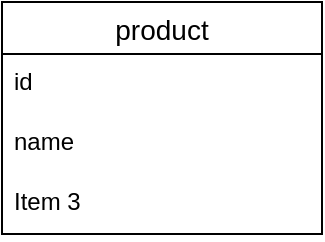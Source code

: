 <mxfile version="21.5.2" type="github">
  <diagram name="Страница 1" id="HL-aAaVnKxITwt3xPzuH">
    <mxGraphModel dx="954" dy="647" grid="1" gridSize="10" guides="1" tooltips="1" connect="1" arrows="1" fold="1" page="1" pageScale="1" pageWidth="827" pageHeight="1169" math="0" shadow="0">
      <root>
        <mxCell id="0" />
        <mxCell id="1" parent="0" />
        <mxCell id="Q9KGipde5ENm3PDk6Z-R-1" value="product" style="swimlane;fontStyle=0;childLayout=stackLayout;horizontal=1;startSize=26;horizontalStack=0;resizeParent=1;resizeParentMax=0;resizeLast=0;collapsible=1;marginBottom=0;align=center;fontSize=14;" vertex="1" parent="1">
          <mxGeometry x="160" y="240" width="160" height="116" as="geometry" />
        </mxCell>
        <mxCell id="Q9KGipde5ENm3PDk6Z-R-2" value="id" style="text;strokeColor=none;fillColor=none;spacingLeft=4;spacingRight=4;overflow=hidden;rotatable=0;points=[[0,0.5],[1,0.5]];portConstraint=eastwest;fontSize=12;whiteSpace=wrap;html=1;" vertex="1" parent="Q9KGipde5ENm3PDk6Z-R-1">
          <mxGeometry y="26" width="160" height="30" as="geometry" />
        </mxCell>
        <mxCell id="Q9KGipde5ENm3PDk6Z-R-3" value="name" style="text;strokeColor=none;fillColor=none;spacingLeft=4;spacingRight=4;overflow=hidden;rotatable=0;points=[[0,0.5],[1,0.5]];portConstraint=eastwest;fontSize=12;whiteSpace=wrap;html=1;" vertex="1" parent="Q9KGipde5ENm3PDk6Z-R-1">
          <mxGeometry y="56" width="160" height="30" as="geometry" />
        </mxCell>
        <mxCell id="Q9KGipde5ENm3PDk6Z-R-4" value="Item 3" style="text;strokeColor=none;fillColor=none;spacingLeft=4;spacingRight=4;overflow=hidden;rotatable=0;points=[[0,0.5],[1,0.5]];portConstraint=eastwest;fontSize=12;whiteSpace=wrap;html=1;" vertex="1" parent="Q9KGipde5ENm3PDk6Z-R-1">
          <mxGeometry y="86" width="160" height="30" as="geometry" />
        </mxCell>
      </root>
    </mxGraphModel>
  </diagram>
</mxfile>
